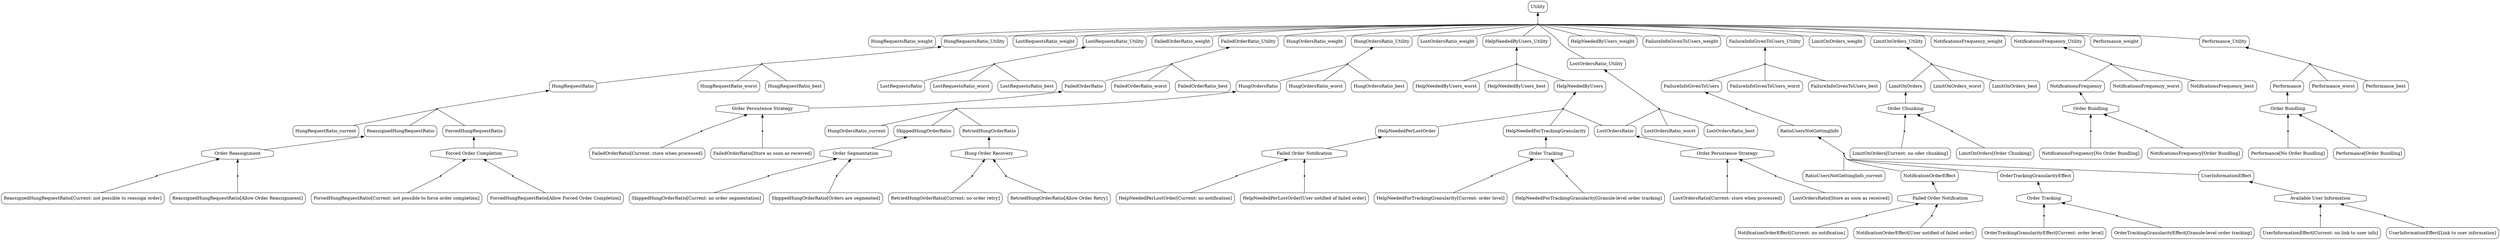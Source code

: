 digraph G { 
rankdir = BT 
"HungRequestsRatio_weight"[shape = box, style = rounded] 
"HungRequestRatio_current"[shape = box, style = rounded] 
AndRef0[shape = point] 
1[label="Order Reassignment", shape = polygon, sides =8]1->"ReassignedHungRequestRatio"
"ReassignedHungRequestRatio[Current: not possible to reassign order]"[shape = box, style = rounded] 
AndRef0->1
"ReassignedHungRequestRatio[Current: not possible to reassign order]"->AndRef0 [dir = none] 
AndRef1[shape = point] 
1[label="Order Reassignment", shape = polygon, sides =8]"ReassignedHungRequestRatio[Allow Order Reassignment]"[shape = box, style = rounded] 
AndRef1->1
"ReassignedHungRequestRatio[Allow Order Reassignment]"->AndRef1 [dir = none] 
"ReassignedHungRequestRatio"[shape = box, style = rounded] 
AndRef2[shape = point] 
3[label="Forced Order Completion", shape = polygon, sides =8]3->"ForcedHungRequestRatio"
"ForcedHungRequestRatio[Current: not possible to force order completion]"[shape = box, style = rounded] 
AndRef2->3
"ForcedHungRequestRatio[Current: not possible to force order completion]"->AndRef2 [dir = none] 
AndRef3[shape = point] 
3[label="Forced Order Completion", shape = polygon, sides =8]"ForcedHungRequestRatio[Allow Forced Order Completion]"[shape = box, style = rounded] 
AndRef3->3
"ForcedHungRequestRatio[Allow Forced Order Completion]"->AndRef3 [dir = none] 
"ForcedHungRequestRatio"[shape = box, style = rounded] 
"HungRequestRatio"[shape = box, style = rounded] 
AndRef4[shape = point] 
AndRef4->"HungRequestRatio"
"HungRequestRatio_current"->AndRef4 [dir = none] 
"ReassignedHungRequestRatio"->AndRef4 [dir = none] 
"ForcedHungRequestRatio"->AndRef4 [dir = none] 
"HungRequestRatio_worst"[shape = box, style = rounded] 
"HungRequestRatio_best"[shape = box, style = rounded] 
"HungRequestsRatio_Utility"[shape = box, style = rounded] 
AndRef5[shape = point] 
AndRef5->"HungRequestsRatio_Utility"
"HungRequestRatio"->AndRef5 [dir = none] 
"HungRequestRatio_worst"->AndRef5 [dir = none] 
"HungRequestRatio_best"->AndRef5 [dir = none] 
"LostRequestsRatio_weight"[shape = box, style = rounded] 
"LostRequestsRatio"[shape = box, style = rounded] 
"LostRequestsRatio_worst"[shape = box, style = rounded] 
"LostRequestsRatio_best"[shape = box, style = rounded] 
"LostRequestsRatio_Utility"[shape = box, style = rounded] 
AndRef6[shape = point] 
AndRef6->"LostRequestsRatio_Utility"
"LostRequestsRatio"->AndRef6 [dir = none] 
"LostRequestsRatio_worst"->AndRef6 [dir = none] 
"LostRequestsRatio_best"->AndRef6 [dir = none] 
"FailedOrderRatio_weight"[shape = box, style = rounded] 
AndRef7[shape = point] 
8[label="Order Persistence Strategy", shape = polygon, sides =8]8->"FailedOrderRatio"
"FailedOrderRatio[Current: store when processed]"[shape = box, style = rounded] 
AndRef7->8
"FailedOrderRatio[Current: store when processed]"->AndRef7 [dir = none] 
AndRef8[shape = point] 
8[label="Order Persistence Strategy", shape = polygon, sides =8]"FailedOrderRatio[Store as soon as received]"[shape = box, style = rounded] 
AndRef8->8
"FailedOrderRatio[Store as soon as received]"->AndRef8 [dir = none] 
"FailedOrderRatio"[shape = box, style = rounded] 
"FailedOrderRatio_worst"[shape = box, style = rounded] 
"FailedOrderRatio_best"[shape = box, style = rounded] 
"FailedOrderRatio_Utility"[shape = box, style = rounded] 
AndRef9[shape = point] 
AndRef9->"FailedOrderRatio_Utility"
"FailedOrderRatio"->AndRef9 [dir = none] 
"FailedOrderRatio_worst"->AndRef9 [dir = none] 
"FailedOrderRatio_best"->AndRef9 [dir = none] 
"HungOrdersRatio_weight"[shape = box, style = rounded] 
"HungOrdersRatio_current"[shape = box, style = rounded] 
AndRef10[shape = point] 
11[label="Order Segmentation", shape = polygon, sides =8]11->"SkippedHungOrderRatio"
"SkippedHungOrderRatio[Current: no order segmentation]"[shape = box, style = rounded] 
AndRef10->11
"SkippedHungOrderRatio[Current: no order segmentation]"->AndRef10 [dir = none] 
AndRef11[shape = point] 
11[label="Order Segmentation", shape = polygon, sides =8]"SkippedHungOrderRatio[Orders are segmented]"[shape = box, style = rounded] 
AndRef11->11
"SkippedHungOrderRatio[Orders are segmented]"->AndRef11 [dir = none] 
"SkippedHungOrderRatio"[shape = box, style = rounded] 
AndRef12[shape = point] 
13[label="Hung Order Recovery", shape = polygon, sides =8]13->"RetriedHungOrderRatio"
"RetriedHungOrderRatio[Current: no order retry]"[shape = box, style = rounded] 
AndRef12->13
"RetriedHungOrderRatio[Current: no order retry]"->AndRef12 [dir = none] 
AndRef13[shape = point] 
13[label="Hung Order Recovery", shape = polygon, sides =8]"RetriedHungOrderRatio[Allow Order Retry]"[shape = box, style = rounded] 
AndRef13->13
"RetriedHungOrderRatio[Allow Order Retry]"->AndRef13 [dir = none] 
"RetriedHungOrderRatio"[shape = box, style = rounded] 
"HungOrdersRatio"[shape = box, style = rounded] 
AndRef14[shape = point] 
AndRef14->"HungOrdersRatio"
"HungOrdersRatio_current"->AndRef14 [dir = none] 
"SkippedHungOrderRatio"->AndRef14 [dir = none] 
"RetriedHungOrderRatio"->AndRef14 [dir = none] 
"HungOrdersRatio_worst"[shape = box, style = rounded] 
"HungOrdersRatio_best"[shape = box, style = rounded] 
"HungOrdersRatio_Utility"[shape = box, style = rounded] 
AndRef15[shape = point] 
AndRef15->"HungOrdersRatio_Utility"
"HungOrdersRatio"->AndRef15 [dir = none] 
"HungOrdersRatio_worst"->AndRef15 [dir = none] 
"HungOrdersRatio_best"->AndRef15 [dir = none] 
"LostOrdersRatio_weight"[shape = box, style = rounded] 
AndRef16[shape = point] 
17[label="Order Persistence Strategy", shape = polygon, sides =8]17->"LostOrdersRatio"
"LostOrdersRatio[Current: store when processed]"[shape = box, style = rounded] 
AndRef16->17
"LostOrdersRatio[Current: store when processed]"->AndRef16 [dir = none] 
AndRef17[shape = point] 
17[label="Order Persistence Strategy", shape = polygon, sides =8]"LostOrdersRatio[Store as soon as received]"[shape = box, style = rounded] 
AndRef17->17
"LostOrdersRatio[Store as soon as received]"->AndRef17 [dir = none] 
"LostOrdersRatio"[shape = box, style = rounded] 
"LostOrdersRatio_worst"[shape = box, style = rounded] 
"LostOrdersRatio_best"[shape = box, style = rounded] 
"LostOrdersRatio_Utility"[shape = box, style = rounded] 
AndRef18[shape = point] 
AndRef18->"LostOrdersRatio_Utility"
"LostOrdersRatio"->AndRef18 [dir = none] 
"LostOrdersRatio_worst"->AndRef18 [dir = none] 
"LostOrdersRatio_best"->AndRef18 [dir = none] 
"HelpNeededByUsers_weight"[shape = box, style = rounded] 
AndRef19[shape = point] 
20[label="Failed Order Notification", shape = polygon, sides =8]20->"HelpNeededPerLostOrder"
"HelpNeededPerLostOrder[Current: no notification]"[shape = box, style = rounded] 
AndRef19->20
"HelpNeededPerLostOrder[Current: no notification]"->AndRef19 [dir = none] 
AndRef20[shape = point] 
20[label="Failed Order Notification", shape = polygon, sides =8]"HelpNeededPerLostOrder[User notified of failed order]"[shape = box, style = rounded] 
AndRef20->20
"HelpNeededPerLostOrder[User notified of failed order]"->AndRef20 [dir = none] 
"HelpNeededPerLostOrder"[shape = box, style = rounded] 
AndRef21[shape = point] 
22[label="Order Tracking", shape = polygon, sides =8]22->"HelpNeededForTrackingGranularity"
"HelpNeededForTrackingGranularity[Current: order level]"[shape = box, style = rounded] 
AndRef21->22
"HelpNeededForTrackingGranularity[Current: order level]"->AndRef21 [dir = none] 
AndRef22[shape = point] 
22[label="Order Tracking", shape = polygon, sides =8]"HelpNeededForTrackingGranularity[Granule-level order tracking]"[shape = box, style = rounded] 
AndRef22->22
"HelpNeededForTrackingGranularity[Granule-level order tracking]"->AndRef22 [dir = none] 
"HelpNeededForTrackingGranularity"[shape = box, style = rounded] 
"HelpNeededByUsers"[shape = box, style = rounded] 
AndRef23[shape = point] 
AndRef23->"HelpNeededByUsers"
"LostOrdersRatio"->AndRef23 [dir = none] 
"HelpNeededPerLostOrder"->AndRef23 [dir = none] 
"HelpNeededForTrackingGranularity"->AndRef23 [dir = none] 
"HelpNeededByUsers_worst"[shape = box, style = rounded] 
"HelpNeededByUsers_best"[shape = box, style = rounded] 
"HelpNeededByUsers_Utility"[shape = box, style = rounded] 
AndRef24[shape = point] 
AndRef24->"HelpNeededByUsers_Utility"
"HelpNeededByUsers"->AndRef24 [dir = none] 
"HelpNeededByUsers_worst"->AndRef24 [dir = none] 
"HelpNeededByUsers_best"->AndRef24 [dir = none] 
"FailureInfoGivenToUsers_weight"[shape = box, style = rounded] 
"RatioUsersNotGettingInfo_current"[shape = box, style = rounded] 
AndRef25[shape = point] 
26[label="Failed Order Notification", shape = polygon, sides =8]26->"NotificationOrderEffect"
"NotificationOrderEffect[Current: no notification]"[shape = box, style = rounded] 
AndRef25->26
"NotificationOrderEffect[Current: no notification]"->AndRef25 [dir = none] 
AndRef26[shape = point] 
26[label="Failed Order Notification", shape = polygon, sides =8]"NotificationOrderEffect[User notified of failed order]"[shape = box, style = rounded] 
AndRef26->26
"NotificationOrderEffect[User notified of failed order]"->AndRef26 [dir = none] 
"NotificationOrderEffect"[shape = box, style = rounded] 
AndRef27[shape = point] 
28[label="Order Tracking", shape = polygon, sides =8]28->"OrderTrackingGranularityEffect"
"OrderTrackingGranularityEffect[Current: order level]"[shape = box, style = rounded] 
AndRef27->28
"OrderTrackingGranularityEffect[Current: order level]"->AndRef27 [dir = none] 
AndRef28[shape = point] 
28[label="Order Tracking", shape = polygon, sides =8]"OrderTrackingGranularityEffect[Granule-level order tracking]"[shape = box, style = rounded] 
AndRef28->28
"OrderTrackingGranularityEffect[Granule-level order tracking]"->AndRef28 [dir = none] 
"OrderTrackingGranularityEffect"[shape = box, style = rounded] 
AndRef29[shape = point] 
30[label="Available User Information", shape = polygon, sides =8]30->"UserInformationEffect"
"UserInformationEffect[Current: no link to user info]"[shape = box, style = rounded] 
AndRef29->30
"UserInformationEffect[Current: no link to user info]"->AndRef29 [dir = none] 
AndRef30[shape = point] 
30[label="Available User Information", shape = polygon, sides =8]"UserInformationEffect[Link to user information]"[shape = box, style = rounded] 
AndRef30->30
"UserInformationEffect[Link to user information]"->AndRef30 [dir = none] 
"UserInformationEffect"[shape = box, style = rounded] 
"RatioUsersNotGettingInfo"[shape = box, style = rounded] 
AndRef31[shape = point] 
AndRef31->"RatioUsersNotGettingInfo"
"RatioUsersNotGettingInfo_current"->AndRef31 [dir = none] 
"NotificationOrderEffect"->AndRef31 [dir = none] 
"OrderTrackingGranularityEffect"->AndRef31 [dir = none] 
"UserInformationEffect"->AndRef31 [dir = none] 
"FailureInfoGivenToUsers"[shape = box, style = rounded] 
AndRef32[shape = point] 
AndRef32->"FailureInfoGivenToUsers"
"RatioUsersNotGettingInfo"->AndRef32 [dir = none] 
"FailureInfoGivenToUsers_worst"[shape = box, style = rounded] 
"FailureInfoGivenToUsers_best"[shape = box, style = rounded] 
"FailureInfoGivenToUsers_Utility"[shape = box, style = rounded] 
AndRef33[shape = point] 
AndRef33->"FailureInfoGivenToUsers_Utility"
"FailureInfoGivenToUsers"->AndRef33 [dir = none] 
"FailureInfoGivenToUsers_worst"->AndRef33 [dir = none] 
"FailureInfoGivenToUsers_best"->AndRef33 [dir = none] 
"LimitOnOrders_weight"[shape = box, style = rounded] 
AndRef34[shape = point] 
35[label="Order Chunking", shape = polygon, sides =8]35->"LimitOnOrders"
"LimitOnOrders[Current: no oder chunking]"[shape = box, style = rounded] 
AndRef34->35
"LimitOnOrders[Current: no oder chunking]"->AndRef34 [dir = none] 
AndRef35[shape = point] 
35[label="Order Chunking", shape = polygon, sides =8]"LimitOnOrders[Order Chunking]"[shape = box, style = rounded] 
AndRef35->35
"LimitOnOrders[Order Chunking]"->AndRef35 [dir = none] 
"LimitOnOrders"[shape = box, style = rounded] 
"LimitOnOrders_worst"[shape = box, style = rounded] 
"LimitOnOrders_best"[shape = box, style = rounded] 
"LimitOnOrders_Utility"[shape = box, style = rounded] 
AndRef36[shape = point] 
AndRef36->"LimitOnOrders_Utility"
"LimitOnOrders"->AndRef36 [dir = none] 
"LimitOnOrders_worst"->AndRef36 [dir = none] 
"LimitOnOrders_best"->AndRef36 [dir = none] 
"NotificationsFrequency_weight"[shape = box, style = rounded] 
AndRef37[shape = point] 
38[label="Order Bundling", shape = polygon, sides =8]38->"NotificationsFrequency"
"NotificationsFrequency[No Order Bundling]"[shape = box, style = rounded] 
AndRef37->38
"NotificationsFrequency[No Order Bundling]"->AndRef37 [dir = none] 
AndRef38[shape = point] 
38[label="Order Bundling", shape = polygon, sides =8]"NotificationsFrequency[Order Bundling]"[shape = box, style = rounded] 
AndRef38->38
"NotificationsFrequency[Order Bundling]"->AndRef38 [dir = none] 
"NotificationsFrequency"[shape = box, style = rounded] 
"NotificationsFrequency_worst"[shape = box, style = rounded] 
"NotificationsFrequency_best"[shape = box, style = rounded] 
"NotificationsFrequency_Utility"[shape = box, style = rounded] 
AndRef39[shape = point] 
AndRef39->"NotificationsFrequency_Utility"
"NotificationsFrequency"->AndRef39 [dir = none] 
"NotificationsFrequency_worst"->AndRef39 [dir = none] 
"NotificationsFrequency_best"->AndRef39 [dir = none] 
"Performance_weight"[shape = box, style = rounded] 
AndRef40[shape = point] 
41[label="Order Bundling", shape = polygon, sides =8]41->"Performance"
"Performance[No Order Bundling]"[shape = box, style = rounded] 
AndRef40->41
"Performance[No Order Bundling]"->AndRef40 [dir = none] 
AndRef41[shape = point] 
41[label="Order Bundling", shape = polygon, sides =8]"Performance[Order Bundling]"[shape = box, style = rounded] 
AndRef41->41
"Performance[Order Bundling]"->AndRef41 [dir = none] 
"Performance"[shape = box, style = rounded] 
"Performance_worst"[shape = box, style = rounded] 
"Performance_best"[shape = box, style = rounded] 
"Performance_Utility"[shape = box, style = rounded] 
AndRef42[shape = point] 
AndRef42->"Performance_Utility"
"Performance"->AndRef42 [dir = none] 
"Performance_worst"->AndRef42 [dir = none] 
"Performance_best"->AndRef42 [dir = none] 
"Utility"[shape = box, style = rounded] 
AndRef43[shape = point] 
AndRef43->"Utility"
"HungRequestsRatio_weight"->AndRef43 [dir = none] 
"HungRequestsRatio_Utility"->AndRef43 [dir = none] 
"LostRequestsRatio_weight"->AndRef43 [dir = none] 
"LostRequestsRatio_Utility"->AndRef43 [dir = none] 
"FailedOrderRatio_weight"->AndRef43 [dir = none] 
"FailedOrderRatio_Utility"->AndRef43 [dir = none] 
"HungOrdersRatio_weight"->AndRef43 [dir = none] 
"HungOrdersRatio_Utility"->AndRef43 [dir = none] 
"LostOrdersRatio_weight"->AndRef43 [dir = none] 
"LostOrdersRatio_Utility"->AndRef43 [dir = none] 
"HelpNeededByUsers_weight"->AndRef43 [dir = none] 
"HelpNeededByUsers_Utility"->AndRef43 [dir = none] 
"FailureInfoGivenToUsers_weight"->AndRef43 [dir = none] 
"FailureInfoGivenToUsers_Utility"->AndRef43 [dir = none] 
"LimitOnOrders_weight"->AndRef43 [dir = none] 
"LimitOnOrders_Utility"->AndRef43 [dir = none] 
"NotificationsFrequency_weight"->AndRef43 [dir = none] 
"NotificationsFrequency_Utility"->AndRef43 [dir = none] 
"Performance_weight"->AndRef43 [dir = none] 
"Performance_Utility"->AndRef43 [dir = none] 
}
